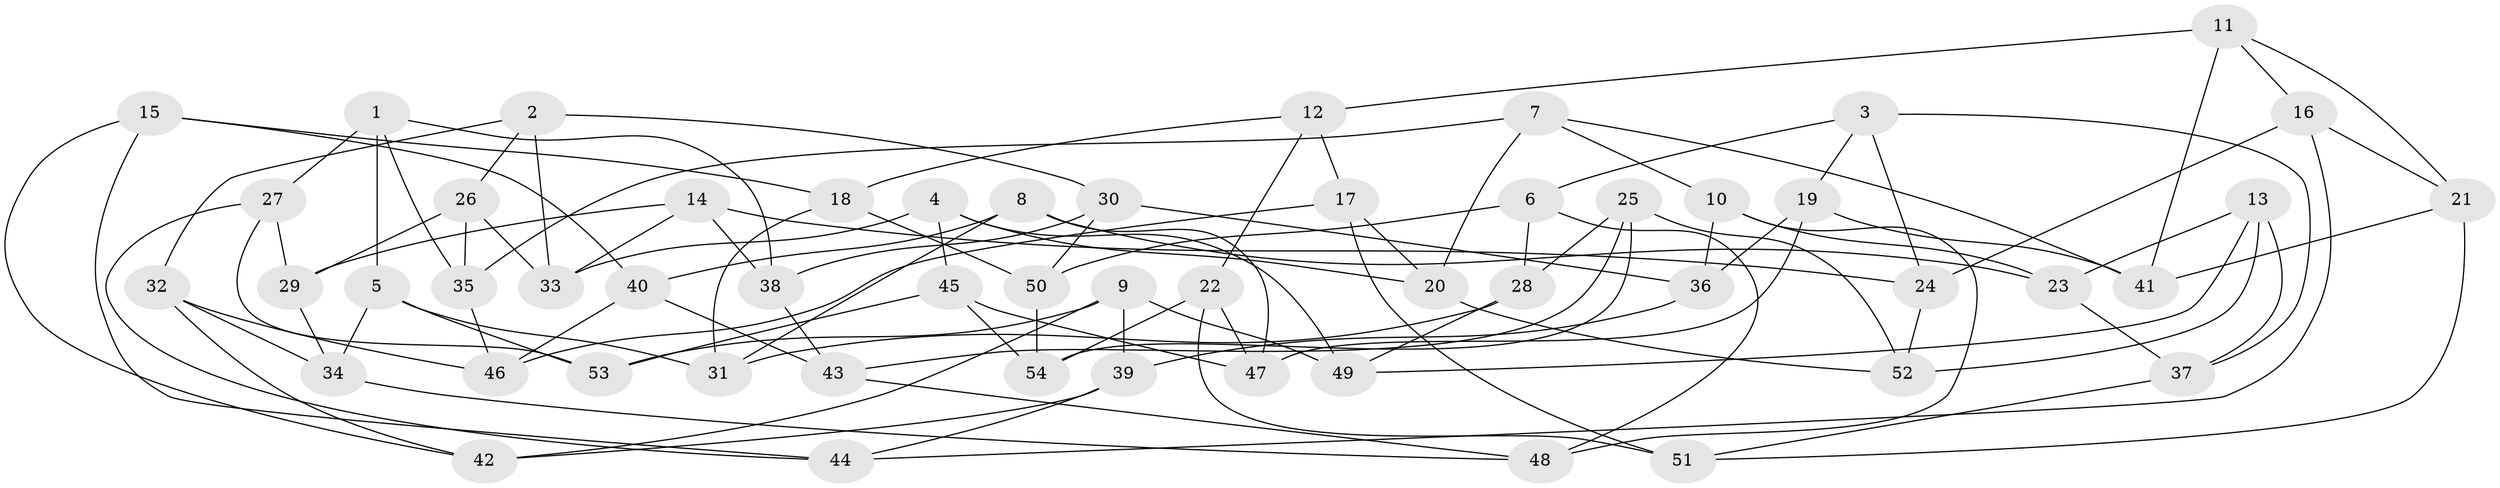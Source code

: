 // coarse degree distribution, {5: 0.28125, 6: 0.40625, 4: 0.28125, 3: 0.03125}
// Generated by graph-tools (version 1.1) at 2025/24/03/03/25 07:24:27]
// undirected, 54 vertices, 108 edges
graph export_dot {
graph [start="1"]
  node [color=gray90,style=filled];
  1;
  2;
  3;
  4;
  5;
  6;
  7;
  8;
  9;
  10;
  11;
  12;
  13;
  14;
  15;
  16;
  17;
  18;
  19;
  20;
  21;
  22;
  23;
  24;
  25;
  26;
  27;
  28;
  29;
  30;
  31;
  32;
  33;
  34;
  35;
  36;
  37;
  38;
  39;
  40;
  41;
  42;
  43;
  44;
  45;
  46;
  47;
  48;
  49;
  50;
  51;
  52;
  53;
  54;
  1 -- 27;
  1 -- 35;
  1 -- 38;
  1 -- 5;
  2 -- 26;
  2 -- 33;
  2 -- 30;
  2 -- 32;
  3 -- 19;
  3 -- 6;
  3 -- 24;
  3 -- 37;
  4 -- 49;
  4 -- 20;
  4 -- 33;
  4 -- 45;
  5 -- 31;
  5 -- 53;
  5 -- 34;
  6 -- 50;
  6 -- 28;
  6 -- 48;
  7 -- 10;
  7 -- 35;
  7 -- 41;
  7 -- 20;
  8 -- 31;
  8 -- 40;
  8 -- 47;
  8 -- 23;
  9 -- 53;
  9 -- 39;
  9 -- 42;
  9 -- 49;
  10 -- 36;
  10 -- 48;
  10 -- 23;
  11 -- 41;
  11 -- 21;
  11 -- 12;
  11 -- 16;
  12 -- 22;
  12 -- 17;
  12 -- 18;
  13 -- 49;
  13 -- 37;
  13 -- 52;
  13 -- 23;
  14 -- 38;
  14 -- 33;
  14 -- 29;
  14 -- 24;
  15 -- 40;
  15 -- 18;
  15 -- 42;
  15 -- 44;
  16 -- 44;
  16 -- 24;
  16 -- 21;
  17 -- 51;
  17 -- 46;
  17 -- 20;
  18 -- 31;
  18 -- 50;
  19 -- 36;
  19 -- 41;
  19 -- 47;
  20 -- 52;
  21 -- 41;
  21 -- 51;
  22 -- 51;
  22 -- 54;
  22 -- 47;
  23 -- 37;
  24 -- 52;
  25 -- 43;
  25 -- 28;
  25 -- 52;
  25 -- 54;
  26 -- 35;
  26 -- 29;
  26 -- 33;
  27 -- 29;
  27 -- 53;
  27 -- 44;
  28 -- 31;
  28 -- 49;
  29 -- 34;
  30 -- 38;
  30 -- 50;
  30 -- 36;
  32 -- 46;
  32 -- 34;
  32 -- 42;
  34 -- 48;
  35 -- 46;
  36 -- 39;
  37 -- 51;
  38 -- 43;
  39 -- 44;
  39 -- 42;
  40 -- 46;
  40 -- 43;
  43 -- 48;
  45 -- 54;
  45 -- 47;
  45 -- 53;
  50 -- 54;
}
